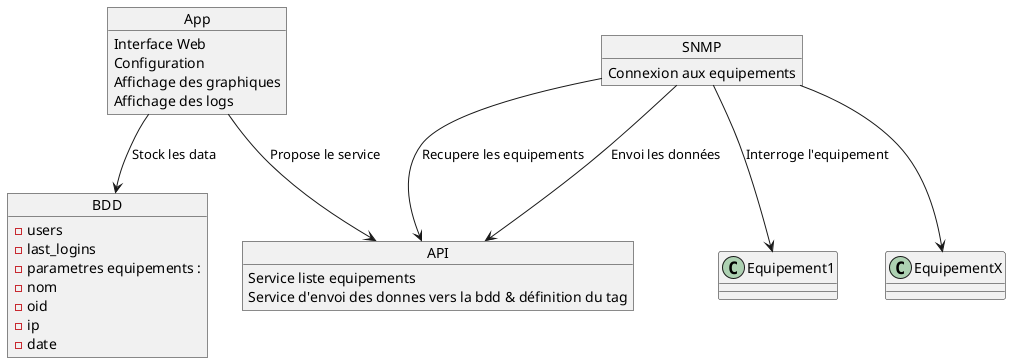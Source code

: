 @startuml
object App {
  Interface Web
  Configuration
  Affichage des graphiques
  Affichage des logs
}

object BDD {
- users
- last_logins
- parametres equipements :
- nom
- oid
- ip
- date

}

object SNMP {
  Connexion aux equipements

}

object API {
  Service liste equipements
  Service d'envoi des donnes vers la bdd & définition du tag
}

App --> BDD : Stock les data
SNMP --> Equipement1 : Interroge l'equipement
SNMP --> EquipementX
SNMP --> API : Recupere les equipements
App --> API : Propose le service
SNMP --> API : Envoi les données
@enduml